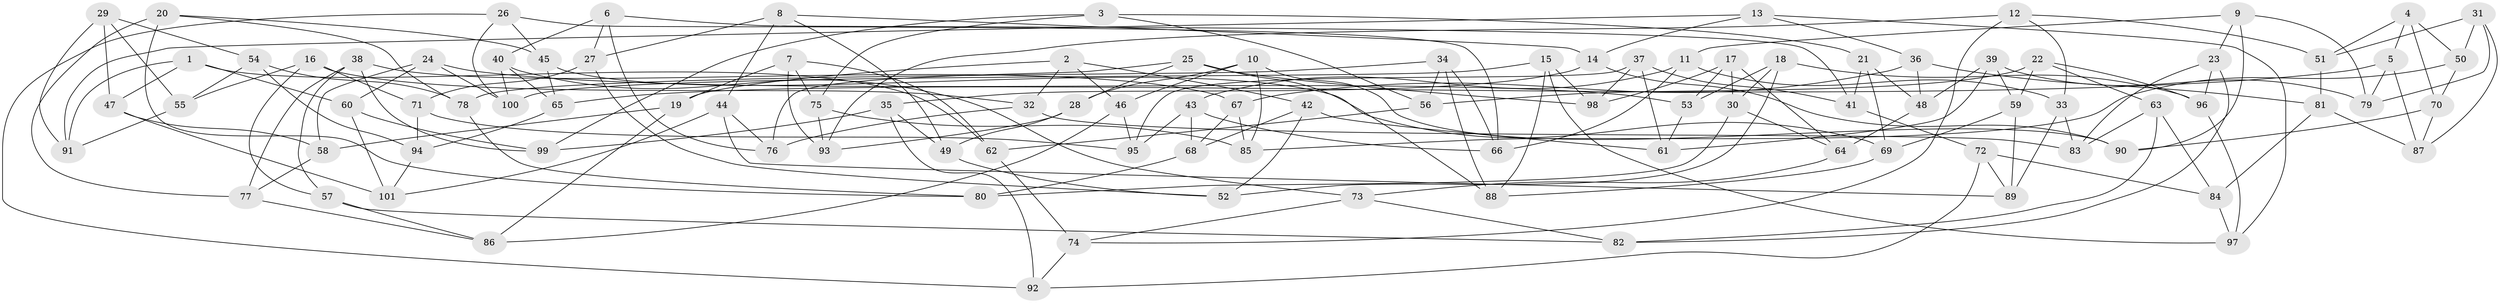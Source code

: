 // coarse degree distribution, {4: 0.6714285714285714, 3: 0.1, 10: 0.014285714285714285, 5: 0.1, 8: 0.08571428571428572, 6: 0.02857142857142857}
// Generated by graph-tools (version 1.1) at 2025/01/03/04/25 22:01:50]
// undirected, 101 vertices, 202 edges
graph export_dot {
graph [start="1"]
  node [color=gray90,style=filled];
  1;
  2;
  3;
  4;
  5;
  6;
  7;
  8;
  9;
  10;
  11;
  12;
  13;
  14;
  15;
  16;
  17;
  18;
  19;
  20;
  21;
  22;
  23;
  24;
  25;
  26;
  27;
  28;
  29;
  30;
  31;
  32;
  33;
  34;
  35;
  36;
  37;
  38;
  39;
  40;
  41;
  42;
  43;
  44;
  45;
  46;
  47;
  48;
  49;
  50;
  51;
  52;
  53;
  54;
  55;
  56;
  57;
  58;
  59;
  60;
  61;
  62;
  63;
  64;
  65;
  66;
  67;
  68;
  69;
  70;
  71;
  72;
  73;
  74;
  75;
  76;
  77;
  78;
  79;
  80;
  81;
  82;
  83;
  84;
  85;
  86;
  87;
  88;
  89;
  90;
  91;
  92;
  93;
  94;
  95;
  96;
  97;
  98;
  99;
  100;
  101;
  1 -- 60;
  1 -- 62;
  1 -- 47;
  1 -- 91;
  2 -- 32;
  2 -- 19;
  2 -- 42;
  2 -- 46;
  3 -- 99;
  3 -- 75;
  3 -- 56;
  3 -- 21;
  4 -- 5;
  4 -- 51;
  4 -- 50;
  4 -- 70;
  5 -- 79;
  5 -- 65;
  5 -- 87;
  6 -- 41;
  6 -- 27;
  6 -- 40;
  6 -- 76;
  7 -- 75;
  7 -- 93;
  7 -- 62;
  7 -- 19;
  8 -- 14;
  8 -- 44;
  8 -- 27;
  8 -- 49;
  9 -- 11;
  9 -- 79;
  9 -- 23;
  9 -- 90;
  10 -- 85;
  10 -- 90;
  10 -- 46;
  10 -- 28;
  11 -- 33;
  11 -- 43;
  11 -- 66;
  12 -- 74;
  12 -- 33;
  12 -- 93;
  12 -- 51;
  13 -- 14;
  13 -- 91;
  13 -- 36;
  13 -- 97;
  14 -- 35;
  14 -- 90;
  15 -- 88;
  15 -- 98;
  15 -- 97;
  15 -- 100;
  16 -- 55;
  16 -- 32;
  16 -- 57;
  16 -- 71;
  17 -- 53;
  17 -- 30;
  17 -- 98;
  17 -- 64;
  18 -- 53;
  18 -- 96;
  18 -- 30;
  18 -- 52;
  19 -- 86;
  19 -- 58;
  20 -- 80;
  20 -- 77;
  20 -- 78;
  20 -- 45;
  21 -- 69;
  21 -- 41;
  21 -- 48;
  22 -- 56;
  22 -- 96;
  22 -- 63;
  22 -- 59;
  23 -- 83;
  23 -- 96;
  23 -- 82;
  24 -- 100;
  24 -- 53;
  24 -- 60;
  24 -- 58;
  25 -- 28;
  25 -- 88;
  25 -- 76;
  25 -- 98;
  26 -- 100;
  26 -- 66;
  26 -- 45;
  26 -- 92;
  27 -- 52;
  27 -- 71;
  28 -- 93;
  28 -- 49;
  29 -- 47;
  29 -- 91;
  29 -- 55;
  29 -- 54;
  30 -- 64;
  30 -- 80;
  31 -- 79;
  31 -- 50;
  31 -- 51;
  31 -- 87;
  32 -- 83;
  32 -- 76;
  33 -- 83;
  33 -- 89;
  34 -- 88;
  34 -- 66;
  34 -- 78;
  34 -- 56;
  35 -- 99;
  35 -- 49;
  35 -- 92;
  36 -- 81;
  36 -- 48;
  36 -- 67;
  37 -- 95;
  37 -- 41;
  37 -- 98;
  37 -- 61;
  38 -- 57;
  38 -- 67;
  38 -- 99;
  38 -- 77;
  39 -- 61;
  39 -- 79;
  39 -- 59;
  39 -- 48;
  40 -- 73;
  40 -- 65;
  40 -- 100;
  41 -- 72;
  42 -- 61;
  42 -- 52;
  42 -- 68;
  43 -- 66;
  43 -- 68;
  43 -- 95;
  44 -- 89;
  44 -- 76;
  44 -- 101;
  45 -- 69;
  45 -- 65;
  46 -- 95;
  46 -- 86;
  47 -- 101;
  47 -- 58;
  48 -- 64;
  49 -- 52;
  50 -- 70;
  50 -- 85;
  51 -- 81;
  53 -- 61;
  54 -- 94;
  54 -- 78;
  54 -- 55;
  55 -- 91;
  56 -- 62;
  57 -- 82;
  57 -- 86;
  58 -- 77;
  59 -- 69;
  59 -- 89;
  60 -- 99;
  60 -- 101;
  62 -- 74;
  63 -- 84;
  63 -- 82;
  63 -- 83;
  64 -- 73;
  65 -- 94;
  67 -- 68;
  67 -- 85;
  68 -- 80;
  69 -- 88;
  70 -- 87;
  70 -- 90;
  71 -- 94;
  71 -- 95;
  72 -- 84;
  72 -- 89;
  72 -- 92;
  73 -- 74;
  73 -- 82;
  74 -- 92;
  75 -- 93;
  75 -- 85;
  77 -- 86;
  78 -- 80;
  81 -- 84;
  81 -- 87;
  84 -- 97;
  94 -- 101;
  96 -- 97;
}
